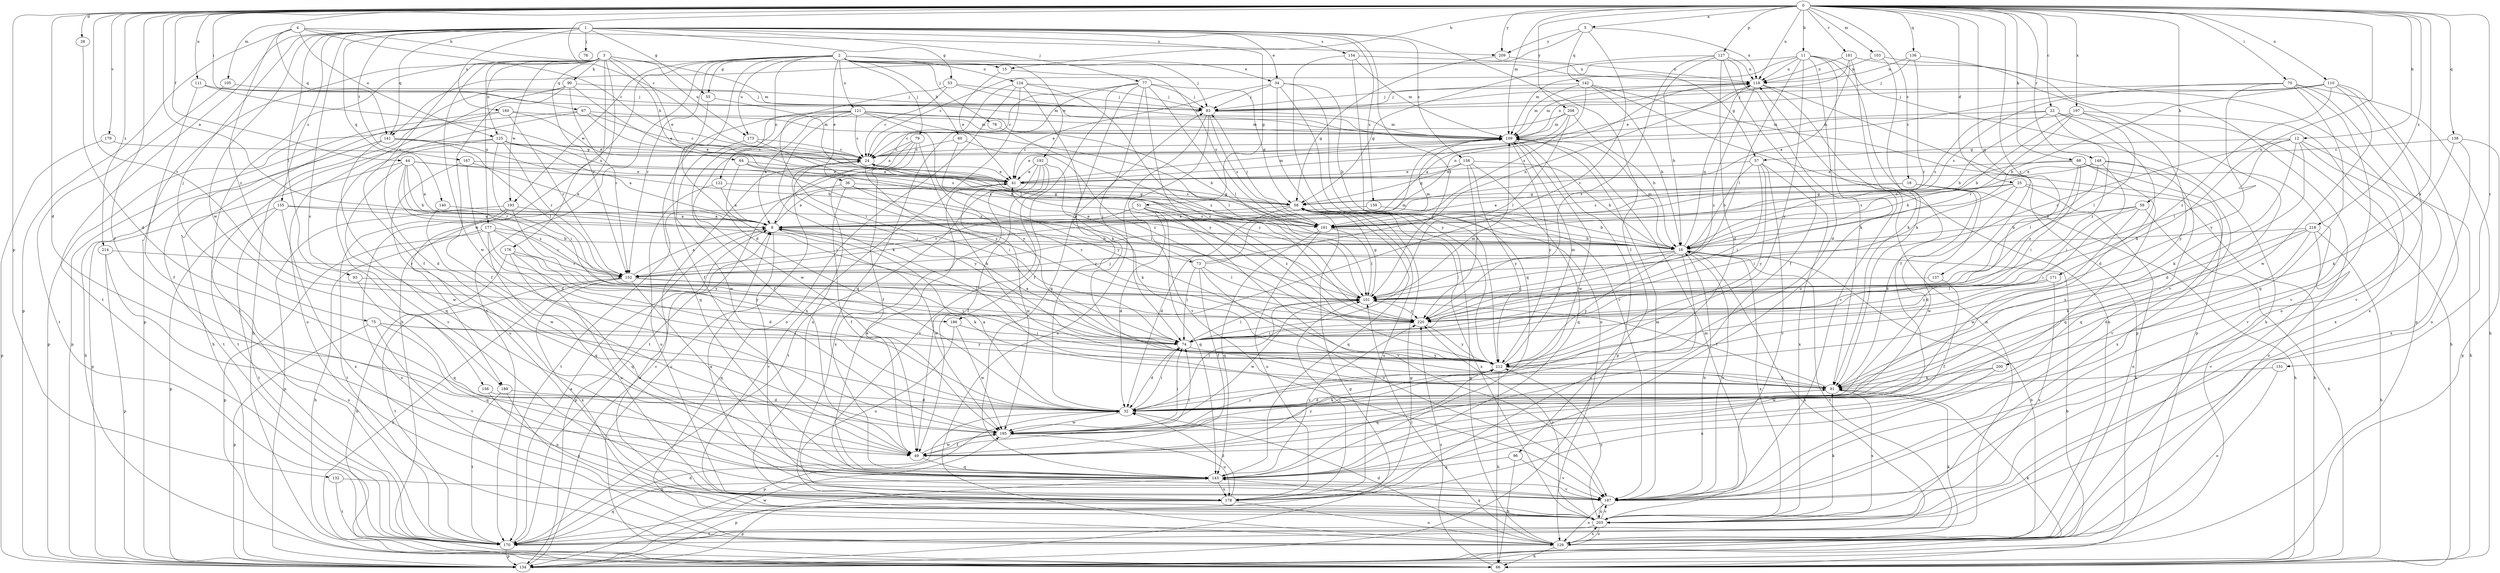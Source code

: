 strict digraph  {
0;
1;
2;
3;
4;
5;
8;
11;
12;
15;
16;
18;
22;
24;
25;
28;
32;
34;
36;
41;
44;
49;
51;
53;
55;
57;
58;
59;
60;
64;
66;
67;
70;
73;
74;
75;
76;
77;
78;
79;
83;
88;
90;
91;
93;
96;
101;
103;
105;
109;
110;
111;
118;
121;
122;
124;
125;
126;
127;
132;
134;
136;
137;
138;
140;
141;
142;
143;
148;
151;
152;
154;
155;
156;
158;
159;
160;
161;
167;
170;
171;
173;
176;
177;
178;
179;
181;
186;
187;
189;
192;
193;
195;
197;
200;
203;
208;
209;
212;
214;
218;
220;
0 -> 5  [label=a];
0 -> 8  [label=a];
0 -> 11  [label=b];
0 -> 12  [label=b];
0 -> 15  [label=b];
0 -> 18  [label=c];
0 -> 22  [label=c];
0 -> 24  [label=c];
0 -> 25  [label=d];
0 -> 28  [label=d];
0 -> 32  [label=d];
0 -> 44  [label=f];
0 -> 49  [label=f];
0 -> 59  [label=h];
0 -> 67  [label=i];
0 -> 70  [label=i];
0 -> 88  [label=k];
0 -> 103  [label=m];
0 -> 105  [label=m];
0 -> 109  [label=m];
0 -> 110  [label=n];
0 -> 111  [label=n];
0 -> 118  [label=n];
0 -> 127  [label=p];
0 -> 132  [label=p];
0 -> 136  [label=q];
0 -> 137  [label=q];
0 -> 138  [label=q];
0 -> 148  [label=r];
0 -> 151  [label=r];
0 -> 171  [label=u];
0 -> 179  [label=v];
0 -> 181  [label=v];
0 -> 186  [label=v];
0 -> 197  [label=x];
0 -> 200  [label=x];
0 -> 208  [label=y];
0 -> 209  [label=y];
0 -> 214  [label=z];
0 -> 218  [label=z];
0 -> 220  [label=z];
1 -> 34  [label=e];
1 -> 51  [label=g];
1 -> 53  [label=g];
1 -> 55  [label=g];
1 -> 75  [label=j];
1 -> 76  [label=j];
1 -> 77  [label=j];
1 -> 93  [label=l];
1 -> 96  [label=l];
1 -> 101  [label=l];
1 -> 140  [label=q];
1 -> 141  [label=q];
1 -> 154  [label=s];
1 -> 155  [label=s];
1 -> 156  [label=s];
1 -> 158  [label=s];
1 -> 159  [label=s];
1 -> 160  [label=s];
1 -> 167  [label=t];
1 -> 170  [label=t];
1 -> 189  [label=w];
2 -> 32  [label=d];
2 -> 34  [label=e];
2 -> 36  [label=e];
2 -> 55  [label=g];
2 -> 57  [label=g];
2 -> 60  [label=h];
2 -> 78  [label=j];
2 -> 79  [label=j];
2 -> 83  [label=j];
2 -> 121  [label=o];
2 -> 122  [label=o];
2 -> 124  [label=o];
2 -> 152  [label=r];
2 -> 170  [label=t];
2 -> 173  [label=u];
2 -> 189  [label=w];
2 -> 192  [label=w];
2 -> 193  [label=w];
3 -> 41  [label=e];
3 -> 49  [label=f];
3 -> 64  [label=h];
3 -> 66  [label=h];
3 -> 90  [label=k];
3 -> 109  [label=m];
3 -> 125  [label=o];
3 -> 134  [label=p];
3 -> 152  [label=r];
3 -> 170  [label=t];
3 -> 173  [label=u];
3 -> 176  [label=u];
3 -> 177  [label=u];
3 -> 193  [label=w];
3 -> 195  [label=w];
4 -> 15  [label=b];
4 -> 24  [label=c];
4 -> 125  [label=o];
4 -> 134  [label=p];
4 -> 141  [label=q];
4 -> 209  [label=y];
4 -> 220  [label=z];
5 -> 118  [label=n];
5 -> 141  [label=q];
5 -> 142  [label=q];
5 -> 186  [label=v];
5 -> 209  [label=y];
8 -> 16  [label=b];
8 -> 41  [label=e];
8 -> 73  [label=i];
8 -> 118  [label=n];
8 -> 134  [label=p];
8 -> 187  [label=v];
8 -> 195  [label=w];
11 -> 24  [label=c];
11 -> 32  [label=d];
11 -> 49  [label=f];
11 -> 66  [label=h];
11 -> 101  [label=l];
11 -> 109  [label=m];
11 -> 118  [label=n];
11 -> 178  [label=u];
11 -> 212  [label=y];
12 -> 32  [label=d];
12 -> 57  [label=g];
12 -> 66  [label=h];
12 -> 91  [label=k];
12 -> 101  [label=l];
12 -> 152  [label=r];
12 -> 187  [label=v];
15 -> 41  [label=e];
15 -> 161  [label=s];
16 -> 101  [label=l];
16 -> 109  [label=m];
16 -> 118  [label=n];
16 -> 152  [label=r];
16 -> 170  [label=t];
16 -> 178  [label=u];
16 -> 187  [label=v];
16 -> 203  [label=x];
16 -> 212  [label=y];
16 -> 220  [label=z];
18 -> 8  [label=a];
18 -> 58  [label=g];
18 -> 66  [label=h];
18 -> 91  [label=k];
18 -> 161  [label=s];
18 -> 195  [label=w];
22 -> 16  [label=b];
22 -> 32  [label=d];
22 -> 66  [label=h];
22 -> 109  [label=m];
22 -> 161  [label=s];
22 -> 220  [label=z];
24 -> 41  [label=e];
24 -> 74  [label=i];
24 -> 212  [label=y];
25 -> 32  [label=d];
25 -> 58  [label=g];
25 -> 66  [label=h];
25 -> 74  [label=i];
25 -> 126  [label=o];
25 -> 161  [label=s];
28 -> 32  [label=d];
32 -> 8  [label=a];
32 -> 74  [label=i];
32 -> 83  [label=j];
32 -> 91  [label=k];
32 -> 101  [label=l];
32 -> 134  [label=p];
32 -> 195  [label=w];
34 -> 16  [label=b];
34 -> 41  [label=e];
34 -> 83  [label=j];
34 -> 126  [label=o];
34 -> 187  [label=v];
34 -> 212  [label=y];
36 -> 49  [label=f];
36 -> 58  [label=g];
36 -> 101  [label=l];
36 -> 170  [label=t];
36 -> 220  [label=z];
41 -> 58  [label=g];
41 -> 109  [label=m];
41 -> 195  [label=w];
44 -> 8  [label=a];
44 -> 16  [label=b];
44 -> 41  [label=e];
44 -> 134  [label=p];
44 -> 152  [label=r];
44 -> 161  [label=s];
44 -> 195  [label=w];
44 -> 220  [label=z];
49 -> 74  [label=i];
49 -> 143  [label=q];
49 -> 195  [label=w];
49 -> 212  [label=y];
51 -> 32  [label=d];
51 -> 143  [label=q];
51 -> 152  [label=r];
51 -> 161  [label=s];
51 -> 187  [label=v];
51 -> 220  [label=z];
53 -> 24  [label=c];
53 -> 74  [label=i];
53 -> 83  [label=j];
53 -> 109  [label=m];
55 -> 49  [label=f];
55 -> 101  [label=l];
57 -> 16  [label=b];
57 -> 41  [label=e];
57 -> 74  [label=i];
57 -> 187  [label=v];
57 -> 203  [label=x];
57 -> 212  [label=y];
58 -> 8  [label=a];
58 -> 32  [label=d];
58 -> 143  [label=q];
58 -> 178  [label=u];
58 -> 203  [label=x];
59 -> 16  [label=b];
59 -> 66  [label=h];
59 -> 74  [label=i];
59 -> 161  [label=s];
59 -> 195  [label=w];
60 -> 24  [label=c];
60 -> 212  [label=y];
60 -> 220  [label=z];
64 -> 41  [label=e];
64 -> 74  [label=i];
64 -> 161  [label=s];
64 -> 220  [label=z];
66 -> 24  [label=c];
66 -> 220  [label=z];
67 -> 24  [label=c];
67 -> 32  [label=d];
67 -> 41  [label=e];
67 -> 109  [label=m];
67 -> 134  [label=p];
70 -> 66  [label=h];
70 -> 83  [label=j];
70 -> 143  [label=q];
70 -> 161  [label=s];
70 -> 187  [label=v];
70 -> 203  [label=x];
70 -> 212  [label=y];
73 -> 41  [label=e];
73 -> 49  [label=f];
73 -> 74  [label=i];
73 -> 101  [label=l];
73 -> 109  [label=m];
73 -> 118  [label=n];
73 -> 187  [label=v];
74 -> 8  [label=a];
74 -> 32  [label=d];
74 -> 101  [label=l];
74 -> 109  [label=m];
74 -> 212  [label=y];
75 -> 74  [label=i];
75 -> 134  [label=p];
75 -> 143  [label=q];
75 -> 187  [label=v];
75 -> 212  [label=y];
77 -> 8  [label=a];
77 -> 24  [label=c];
77 -> 49  [label=f];
77 -> 58  [label=g];
77 -> 74  [label=i];
77 -> 83  [label=j];
77 -> 101  [label=l];
77 -> 143  [label=q];
77 -> 212  [label=y];
78 -> 220  [label=z];
79 -> 24  [label=c];
79 -> 49  [label=f];
79 -> 91  [label=k];
79 -> 170  [label=t];
79 -> 178  [label=u];
83 -> 109  [label=m];
83 -> 126  [label=o];
83 -> 161  [label=s];
83 -> 187  [label=v];
88 -> 41  [label=e];
88 -> 74  [label=i];
88 -> 126  [label=o];
88 -> 143  [label=q];
88 -> 161  [label=s];
88 -> 187  [label=v];
88 -> 220  [label=z];
90 -> 41  [label=e];
90 -> 49  [label=f];
90 -> 66  [label=h];
90 -> 83  [label=j];
90 -> 126  [label=o];
90 -> 152  [label=r];
91 -> 32  [label=d];
91 -> 101  [label=l];
91 -> 203  [label=x];
93 -> 101  [label=l];
93 -> 143  [label=q];
96 -> 66  [label=h];
96 -> 143  [label=q];
96 -> 187  [label=v];
101 -> 24  [label=c];
101 -> 58  [label=g];
101 -> 195  [label=w];
101 -> 220  [label=z];
103 -> 91  [label=k];
103 -> 118  [label=n];
103 -> 134  [label=p];
105 -> 83  [label=j];
105 -> 170  [label=t];
109 -> 24  [label=c];
109 -> 41  [label=e];
109 -> 118  [label=n];
109 -> 134  [label=p];
109 -> 195  [label=w];
109 -> 212  [label=y];
110 -> 16  [label=b];
110 -> 24  [label=c];
110 -> 83  [label=j];
110 -> 126  [label=o];
110 -> 187  [label=v];
110 -> 195  [label=w];
110 -> 220  [label=z];
111 -> 49  [label=f];
111 -> 58  [label=g];
111 -> 83  [label=j];
111 -> 109  [label=m];
118 -> 83  [label=j];
118 -> 109  [label=m];
118 -> 134  [label=p];
118 -> 187  [label=v];
118 -> 220  [label=z];
121 -> 8  [label=a];
121 -> 16  [label=b];
121 -> 24  [label=c];
121 -> 49  [label=f];
121 -> 91  [label=k];
121 -> 101  [label=l];
121 -> 109  [label=m];
121 -> 143  [label=q];
121 -> 195  [label=w];
121 -> 212  [label=y];
122 -> 8  [label=a];
122 -> 58  [label=g];
122 -> 178  [label=u];
124 -> 83  [label=j];
124 -> 91  [label=k];
124 -> 126  [label=o];
124 -> 143  [label=q];
124 -> 203  [label=x];
124 -> 220  [label=z];
125 -> 16  [label=b];
125 -> 24  [label=c];
125 -> 74  [label=i];
125 -> 152  [label=r];
125 -> 161  [label=s];
125 -> 170  [label=t];
125 -> 187  [label=v];
126 -> 16  [label=b];
126 -> 32  [label=d];
126 -> 58  [label=g];
126 -> 66  [label=h];
126 -> 91  [label=k];
126 -> 101  [label=l];
126 -> 203  [label=x];
127 -> 16  [label=b];
127 -> 32  [label=d];
127 -> 49  [label=f];
127 -> 58  [label=g];
127 -> 91  [label=k];
127 -> 118  [label=n];
127 -> 220  [label=z];
132 -> 170  [label=t];
132 -> 178  [label=u];
134 -> 16  [label=b];
134 -> 24  [label=c];
134 -> 58  [label=g];
134 -> 91  [label=k];
134 -> 195  [label=w];
136 -> 83  [label=j];
136 -> 118  [label=n];
136 -> 152  [label=r];
136 -> 187  [label=v];
137 -> 49  [label=f];
137 -> 101  [label=l];
138 -> 24  [label=c];
138 -> 91  [label=k];
138 -> 134  [label=p];
138 -> 203  [label=x];
140 -> 8  [label=a];
140 -> 195  [label=w];
141 -> 8  [label=a];
141 -> 24  [label=c];
141 -> 66  [label=h];
141 -> 101  [label=l];
141 -> 143  [label=q];
141 -> 170  [label=t];
142 -> 16  [label=b];
142 -> 83  [label=j];
142 -> 109  [label=m];
142 -> 126  [label=o];
142 -> 134  [label=p];
142 -> 161  [label=s];
143 -> 41  [label=e];
143 -> 134  [label=p];
143 -> 178  [label=u];
143 -> 187  [label=v];
143 -> 220  [label=z];
148 -> 16  [label=b];
148 -> 41  [label=e];
148 -> 74  [label=i];
148 -> 101  [label=l];
148 -> 143  [label=q];
148 -> 203  [label=x];
151 -> 91  [label=k];
151 -> 126  [label=o];
152 -> 8  [label=a];
152 -> 66  [label=h];
152 -> 74  [label=i];
152 -> 101  [label=l];
152 -> 109  [label=m];
152 -> 143  [label=q];
152 -> 170  [label=t];
152 -> 203  [label=x];
154 -> 109  [label=m];
154 -> 118  [label=n];
154 -> 143  [label=q];
154 -> 212  [label=y];
155 -> 8  [label=a];
155 -> 134  [label=p];
155 -> 161  [label=s];
155 -> 170  [label=t];
155 -> 203  [label=x];
156 -> 32  [label=d];
156 -> 178  [label=u];
158 -> 16  [label=b];
158 -> 41  [label=e];
158 -> 58  [label=g];
158 -> 143  [label=q];
158 -> 212  [label=y];
158 -> 220  [label=z];
159 -> 8  [label=a];
159 -> 16  [label=b];
160 -> 41  [label=e];
160 -> 66  [label=h];
160 -> 109  [label=m];
160 -> 134  [label=p];
160 -> 152  [label=r];
161 -> 16  [label=b];
161 -> 83  [label=j];
161 -> 101  [label=l];
161 -> 143  [label=q];
161 -> 178  [label=u];
167 -> 8  [label=a];
167 -> 32  [label=d];
167 -> 41  [label=e];
167 -> 178  [label=u];
170 -> 8  [label=a];
170 -> 16  [label=b];
170 -> 32  [label=d];
170 -> 58  [label=g];
170 -> 118  [label=n];
170 -> 134  [label=p];
170 -> 143  [label=q];
171 -> 101  [label=l];
171 -> 203  [label=x];
171 -> 220  [label=z];
173 -> 16  [label=b];
173 -> 24  [label=c];
173 -> 195  [label=w];
176 -> 66  [label=h];
176 -> 91  [label=k];
176 -> 143  [label=q];
176 -> 152  [label=r];
176 -> 178  [label=u];
177 -> 16  [label=b];
177 -> 32  [label=d];
177 -> 66  [label=h];
177 -> 134  [label=p];
177 -> 143  [label=q];
177 -> 152  [label=r];
177 -> 212  [label=y];
178 -> 32  [label=d];
178 -> 101  [label=l];
178 -> 126  [label=o];
178 -> 134  [label=p];
179 -> 24  [label=c];
179 -> 134  [label=p];
181 -> 8  [label=a];
181 -> 41  [label=e];
181 -> 91  [label=k];
181 -> 118  [label=n];
181 -> 126  [label=o];
186 -> 74  [label=i];
186 -> 178  [label=u];
186 -> 195  [label=w];
187 -> 8  [label=a];
187 -> 16  [label=b];
187 -> 109  [label=m];
187 -> 126  [label=o];
187 -> 203  [label=x];
189 -> 32  [label=d];
189 -> 170  [label=t];
189 -> 203  [label=x];
192 -> 41  [label=e];
192 -> 49  [label=f];
192 -> 91  [label=k];
192 -> 170  [label=t];
192 -> 187  [label=v];
192 -> 203  [label=x];
193 -> 8  [label=a];
193 -> 126  [label=o];
193 -> 134  [label=p];
193 -> 170  [label=t];
193 -> 212  [label=y];
195 -> 49  [label=f];
195 -> 74  [label=i];
195 -> 178  [label=u];
195 -> 212  [label=y];
197 -> 16  [label=b];
197 -> 101  [label=l];
197 -> 109  [label=m];
197 -> 152  [label=r];
197 -> 203  [label=x];
197 -> 212  [label=y];
200 -> 91  [label=k];
200 -> 178  [label=u];
200 -> 195  [label=w];
203 -> 8  [label=a];
203 -> 91  [label=k];
203 -> 109  [label=m];
203 -> 126  [label=o];
203 -> 143  [label=q];
203 -> 170  [label=t];
203 -> 187  [label=v];
203 -> 212  [label=y];
203 -> 220  [label=z];
208 -> 8  [label=a];
208 -> 16  [label=b];
208 -> 24  [label=c];
208 -> 101  [label=l];
208 -> 109  [label=m];
209 -> 58  [label=g];
209 -> 118  [label=n];
212 -> 66  [label=h];
212 -> 91  [label=k];
212 -> 109  [label=m];
212 -> 143  [label=q];
214 -> 126  [label=o];
214 -> 134  [label=p];
214 -> 152  [label=r];
218 -> 16  [label=b];
218 -> 32  [label=d];
218 -> 66  [label=h];
218 -> 91  [label=k];
218 -> 187  [label=v];
218 -> 212  [label=y];
220 -> 74  [label=i];
220 -> 212  [label=y];
}

